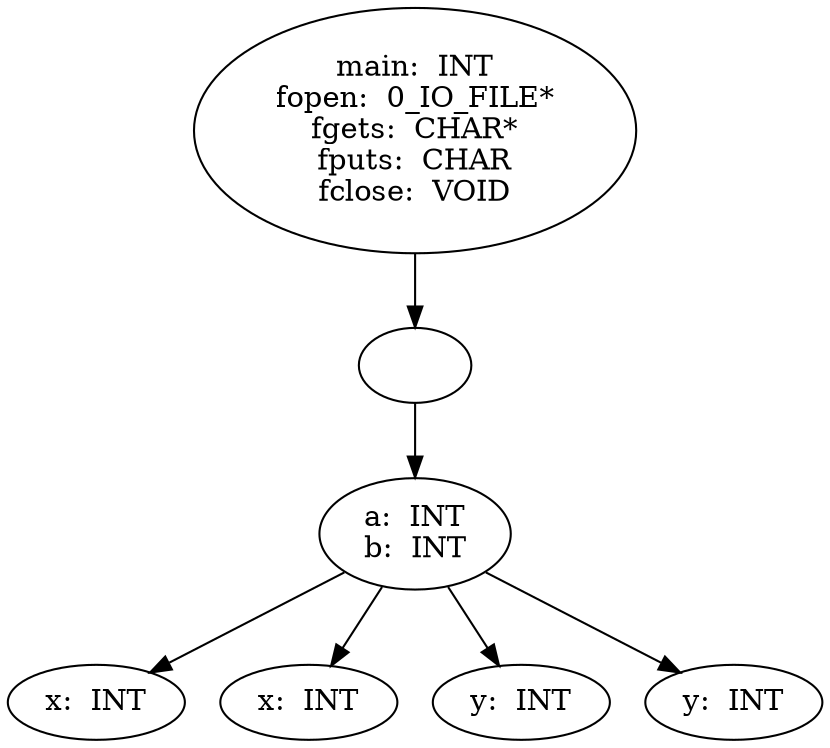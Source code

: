 digraph AST {
  "125702256110000" [label="main:  INT
fopen:  0_IO_FILE*
fgets:  CHAR*
fputs:  CHAR
fclose:  VOID"];
  "125702256110000" -> "125702256100256";
  "125702256100256" [label=""];
  "125702256100256" -> "125702256112976";
  "125702256112976" [label="a:  INT
b:  INT"];
  "125702256112976" -> "125702256113264";
  "125702256112976" -> "125702256106112";
  "125702256112976" -> "125702256109664";
  "125702256112976" -> "125702256108608";
  "125702256113264" [label="x:  INT"];
  "125702256106112" [label="x:  INT"];
  "125702256109664" [label="y:  INT"];
  "125702256108608" [label="y:  INT"];
}

